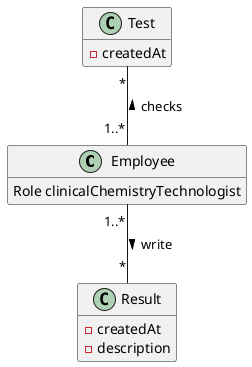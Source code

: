 @startuml

hide methods

class Employee {
    Role clinicalChemistryTechnologist
}

class Test {
    -createdAt
}

class Result {
    -createdAt
    -description
}

Employee"1..*" -- "*"Result : "> write"
Employee"1..*" -up- "*"Test : "> checks"


@enduml
